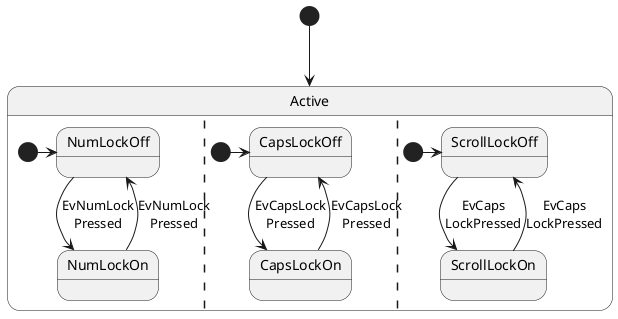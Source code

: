 @startuml
[*] --> Active

state Active {
  [*] -> NumLockOff
  NumLockOff --> NumLockOn : EvNumLock\nPressed
  NumLockOn --> NumLockOff : EvNumLock\nPressed
  ||
  [*] -> CapsLockOff
  CapsLockOff --> CapsLockOn : EvCapsLock\nPressed
  CapsLockOn --> CapsLockOff : EvCapsLock\nPressed
  ||
  [*] -> ScrollLockOff
  ScrollLockOff --> ScrollLockOn : EvCaps\nLockPressed
  ScrollLockOn --> ScrollLockOff : EvCaps\nLockPressed
}

@enduml


